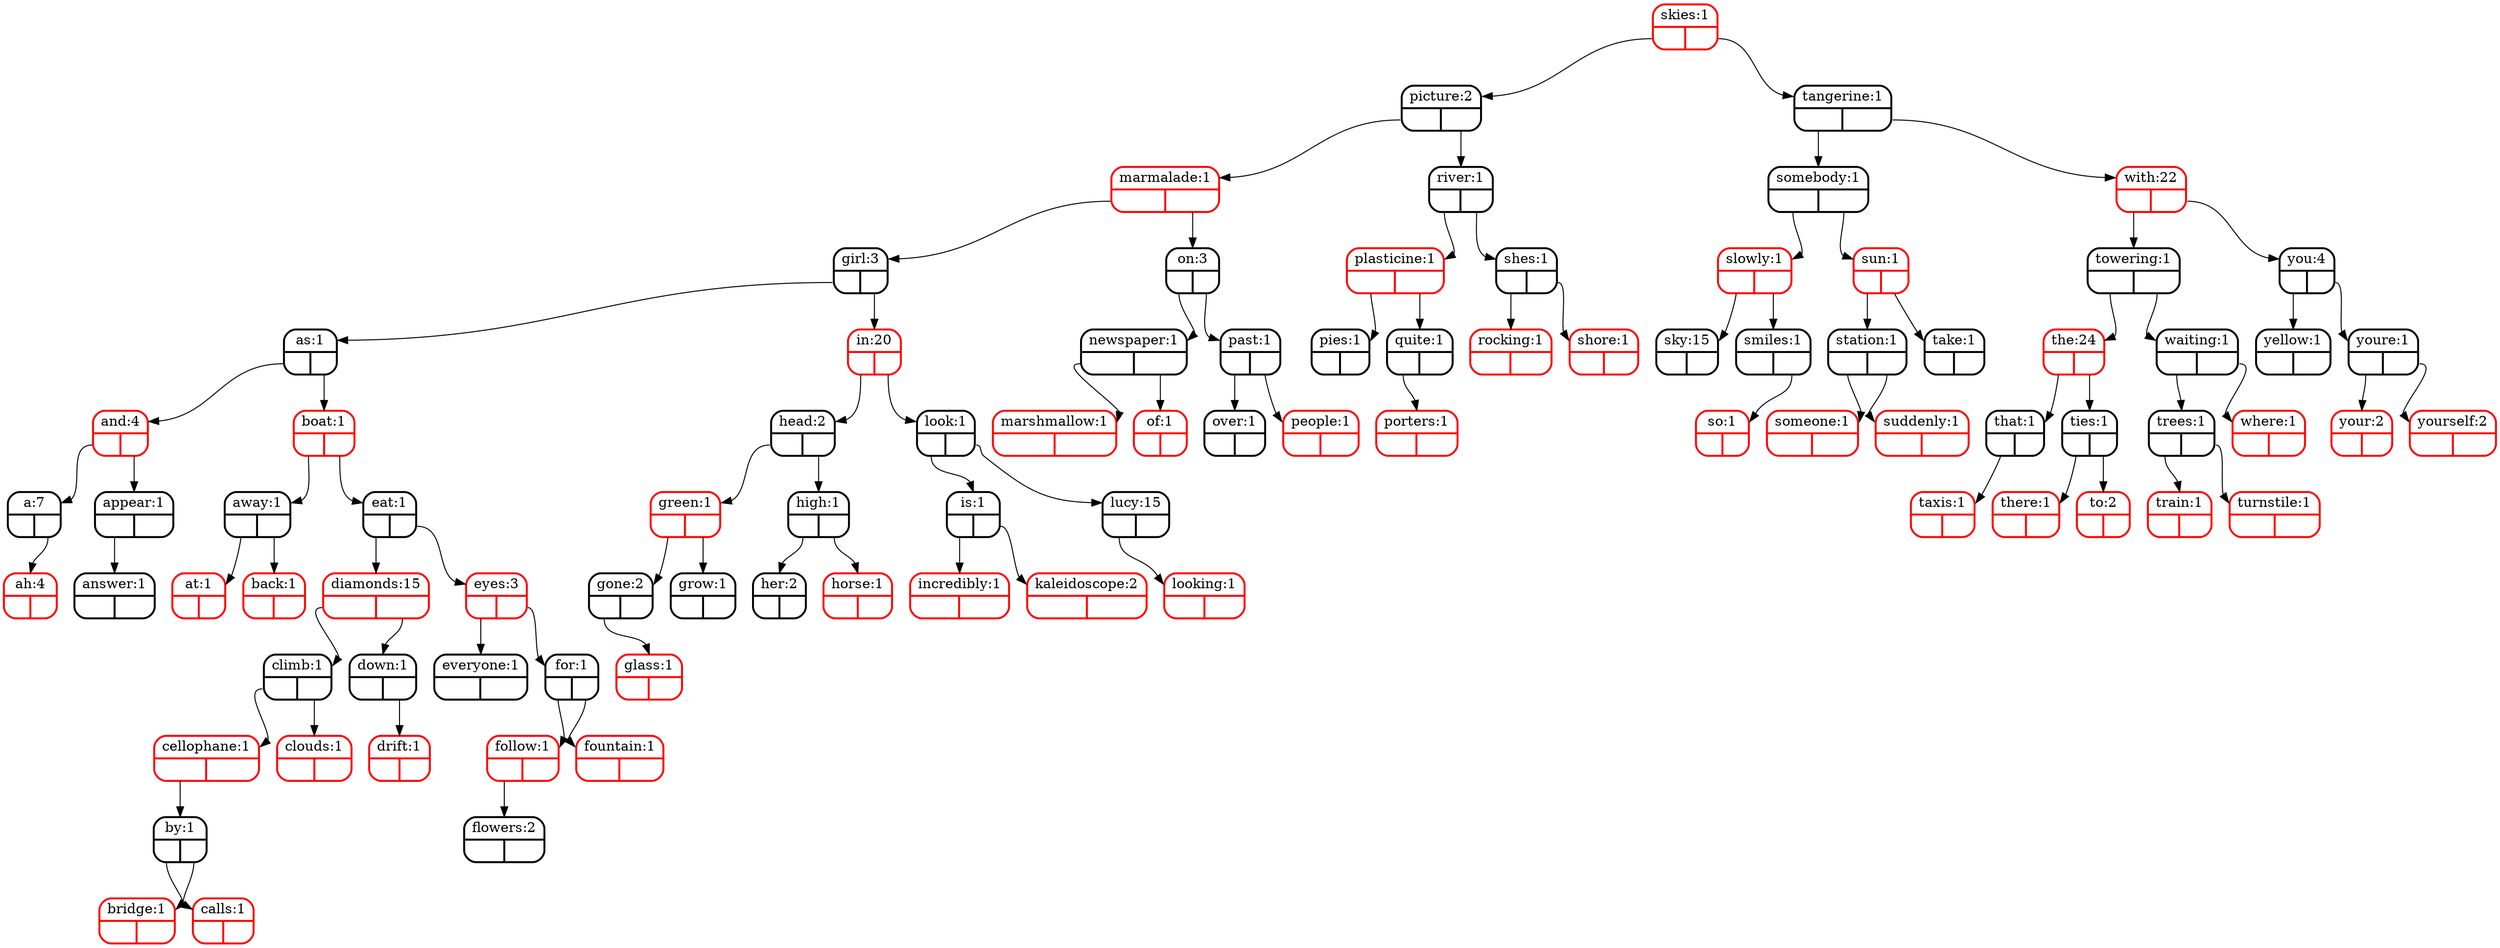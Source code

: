 digraph tree {
node [shape = Mrecord, penwidth = 2];
"skies"[label="{<f0>skies:1|{<f1>|<f2>}}"color=red];
"picture"[label="{<f0>picture:2|{<f1>|<f2>}}"color=black];
"marmalade"[label="{<f0>marmalade:1|{<f1>|<f2>}}"color=red];
"girl"[label="{<f0>girl:3|{<f1>|<f2>}}"color=black];
"as"[label="{<f0>as:1|{<f1>|<f2>}}"color=black];
"and"[label="{<f0>and:4|{<f1>|<f2>}}"color=red];
"a"[label="{<f0>a:7|{<f1>|<f2>}}"color=black];
"ah"[label="{<f0>ah:4|{<f1>|<f2>}}"color=red];
"a":f2 -> "ah":f0;
"and":f1 -> "a":f0;
"appear"[label="{<f0>appear:1|{<f1>|<f2>}}"color=black];
"answer"[label="{<f0>answer:1|{<f1>|<f2>}}"color=black];
"appear":f1 -> "answer":f0;
"and":f2 -> "appear":f0;
"as":f1 -> "and":f0;
"boat"[label="{<f0>boat:1|{<f1>|<f2>}}"color=red];
"away"[label="{<f0>away:1|{<f1>|<f2>}}"color=black];
"at"[label="{<f0>at:1|{<f1>|<f2>}}"color=red];
"away":f1 -> "at":f0;
"back"[label="{<f0>back:1|{<f1>|<f2>}}"color=red];
"away":f2 -> "back":f0;
"boat":f1 -> "away":f0;
"eat"[label="{<f0>eat:1|{<f1>|<f2>}}"color=black];
"diamonds"[label="{<f0>diamonds:15|{<f1>|<f2>}}"color=red];
"climb"[label="{<f0>climb:1|{<f1>|<f2>}}"color=black];
"cellophane"[label="{<f0>cellophane:1|{<f1>|<f2>}}"color=red];
"by"[label="{<f0>by:1|{<f1>|<f2>}}"color=black];
"bridge"[label="{<f0>bridge:1|{<f1>|<f2>}}"color=red];
"by":f1 -> "bridge":f0;
"calls"[label="{<f0>calls:1|{<f1>|<f2>}}"color=red];
"by":f2 -> "calls":f0;
"cellophane":f1 -> "by":f0;
"climb":f1 -> "cellophane":f0;
"clouds"[label="{<f0>clouds:1|{<f1>|<f2>}}"color=red];
"climb":f2 -> "clouds":f0;
"diamonds":f1 -> "climb":f0;
"down"[label="{<f0>down:1|{<f1>|<f2>}}"color=black];
"drift"[label="{<f0>drift:1|{<f1>|<f2>}}"color=red];
"down":f2 -> "drift":f0;
"diamonds":f2 -> "down":f0;
"eat":f1 -> "diamonds":f0;
"eyes"[label="{<f0>eyes:3|{<f1>|<f2>}}"color=red];
"everyone"[label="{<f0>everyone:1|{<f1>|<f2>}}"color=black];
"eyes":f1 -> "everyone":f0;
"for"[label="{<f0>for:1|{<f1>|<f2>}}"color=black];
"follow"[label="{<f0>follow:1|{<f1>|<f2>}}"color=red];
"flowers"[label="{<f0>flowers:2|{<f1>|<f2>}}"color=black];
"follow":f1 -> "flowers":f0;
"for":f1 -> "follow":f0;
"fountain"[label="{<f0>fountain:1|{<f1>|<f2>}}"color=red];
"for":f2 -> "fountain":f0;
"eyes":f2 -> "for":f0;
"eat":f2 -> "eyes":f0;
"boat":f2 -> "eat":f0;
"as":f2 -> "boat":f0;
"girl":f1 -> "as":f0;
"in"[label="{<f0>in:20|{<f1>|<f2>}}"color=red];
"head"[label="{<f0>head:2|{<f1>|<f2>}}"color=black];
"green"[label="{<f0>green:1|{<f1>|<f2>}}"color=red];
"gone"[label="{<f0>gone:2|{<f1>|<f2>}}"color=black];
"glass"[label="{<f0>glass:1|{<f1>|<f2>}}"color=red];
"gone":f1 -> "glass":f0;
"green":f1 -> "gone":f0;
"grow"[label="{<f0>grow:1|{<f1>|<f2>}}"color=black];
"green":f2 -> "grow":f0;
"head":f1 -> "green":f0;
"high"[label="{<f0>high:1|{<f1>|<f2>}}"color=black];
"her"[label="{<f0>her:2|{<f1>|<f2>}}"color=black];
"high":f1 -> "her":f0;
"horse"[label="{<f0>horse:1|{<f1>|<f2>}}"color=red];
"high":f2 -> "horse":f0;
"head":f2 -> "high":f0;
"in":f1 -> "head":f0;
"look"[label="{<f0>look:1|{<f1>|<f2>}}"color=black];
"is"[label="{<f0>is:1|{<f1>|<f2>}}"color=black];
"incredibly"[label="{<f0>incredibly:1|{<f1>|<f2>}}"color=red];
"is":f1 -> "incredibly":f0;
"kaleidoscope"[label="{<f0>kaleidoscope:2|{<f1>|<f2>}}"color=red];
"is":f2 -> "kaleidoscope":f0;
"look":f1 -> "is":f0;
"lucy"[label="{<f0>lucy:15|{<f1>|<f2>}}"color=black];
"looking"[label="{<f0>looking:1|{<f1>|<f2>}}"color=red];
"lucy":f1 -> "looking":f0;
"look":f2 -> "lucy":f0;
"in":f2 -> "look":f0;
"girl":f2 -> "in":f0;
"marmalade":f1 -> "girl":f0;
"on"[label="{<f0>on:3|{<f1>|<f2>}}"color=black];
"newspaper"[label="{<f0>newspaper:1|{<f1>|<f2>}}"color=black];
"marshmallow"[label="{<f0>marshmallow:1|{<f1>|<f2>}}"color=red];
"newspaper":f1 -> "marshmallow":f0;
"of"[label="{<f0>of:1|{<f1>|<f2>}}"color=red];
"newspaper":f2 -> "of":f0;
"on":f1 -> "newspaper":f0;
"past"[label="{<f0>past:1|{<f1>|<f2>}}"color=black];
"over"[label="{<f0>over:1|{<f1>|<f2>}}"color=black];
"past":f1 -> "over":f0;
"people"[label="{<f0>people:1|{<f1>|<f2>}}"color=red];
"past":f2 -> "people":f0;
"on":f2 -> "past":f0;
"marmalade":f2 -> "on":f0;
"picture":f1 -> "marmalade":f0;
"river"[label="{<f0>river:1|{<f1>|<f2>}}"color=black];
"plasticine"[label="{<f0>plasticine:1|{<f1>|<f2>}}"color=red];
"pies"[label="{<f0>pies:1|{<f1>|<f2>}}"color=black];
"plasticine":f1 -> "pies":f0;
"quite"[label="{<f0>quite:1|{<f1>|<f2>}}"color=black];
"porters"[label="{<f0>porters:1|{<f1>|<f2>}}"color=red];
"quite":f1 -> "porters":f0;
"plasticine":f2 -> "quite":f0;
"river":f1 -> "plasticine":f0;
"shes"[label="{<f0>shes:1|{<f1>|<f2>}}"color=black];
"rocking"[label="{<f0>rocking:1|{<f1>|<f2>}}"color=red];
"shes":f1 -> "rocking":f0;
"shore"[label="{<f0>shore:1|{<f1>|<f2>}}"color=red];
"shes":f2 -> "shore":f0;
"river":f2 -> "shes":f0;
"picture":f2 -> "river":f0;
"skies":f1 -> "picture":f0;
"tangerine"[label="{<f0>tangerine:1|{<f1>|<f2>}}"color=black];
"somebody"[label="{<f0>somebody:1|{<f1>|<f2>}}"color=black];
"slowly"[label="{<f0>slowly:1|{<f1>|<f2>}}"color=red];
"sky"[label="{<f0>sky:15|{<f1>|<f2>}}"color=black];
"slowly":f1 -> "sky":f0;
"smiles"[label="{<f0>smiles:1|{<f1>|<f2>}}"color=black];
"so"[label="{<f0>so:1|{<f1>|<f2>}}"color=red];
"smiles":f2 -> "so":f0;
"slowly":f2 -> "smiles":f0;
"somebody":f1 -> "slowly":f0;
"sun"[label="{<f0>sun:1|{<f1>|<f2>}}"color=red];
"station"[label="{<f0>station:1|{<f1>|<f2>}}"color=black];
"someone"[label="{<f0>someone:1|{<f1>|<f2>}}"color=red];
"station":f1 -> "someone":f0;
"suddenly"[label="{<f0>suddenly:1|{<f1>|<f2>}}"color=red];
"station":f2 -> "suddenly":f0;
"sun":f1 -> "station":f0;
"take"[label="{<f0>take:1|{<f1>|<f2>}}"color=black];
"sun":f2 -> "take":f0;
"somebody":f2 -> "sun":f0;
"tangerine":f1 -> "somebody":f0;
"with"[label="{<f0>with:22|{<f1>|<f2>}}"color=red];
"towering"[label="{<f0>towering:1|{<f1>|<f2>}}"color=black];
"the"[label="{<f0>the:24|{<f1>|<f2>}}"color=red];
"that"[label="{<f0>that:1|{<f1>|<f2>}}"color=black];
"taxis"[label="{<f0>taxis:1|{<f1>|<f2>}}"color=red];
"that":f1 -> "taxis":f0;
"the":f1 -> "that":f0;
"ties"[label="{<f0>ties:1|{<f1>|<f2>}}"color=black];
"there"[label="{<f0>there:1|{<f1>|<f2>}}"color=red];
"ties":f1 -> "there":f0;
"to"[label="{<f0>to:2|{<f1>|<f2>}}"color=red];
"ties":f2 -> "to":f0;
"the":f2 -> "ties":f0;
"towering":f1 -> "the":f0;
"waiting"[label="{<f0>waiting:1|{<f1>|<f2>}}"color=black];
"trees"[label="{<f0>trees:1|{<f1>|<f2>}}"color=black];
"train"[label="{<f0>train:1|{<f1>|<f2>}}"color=red];
"trees":f1 -> "train":f0;
"turnstile"[label="{<f0>turnstile:1|{<f1>|<f2>}}"color=red];
"trees":f2 -> "turnstile":f0;
"waiting":f1 -> "trees":f0;
"where"[label="{<f0>where:1|{<f1>|<f2>}}"color=red];
"waiting":f2 -> "where":f0;
"towering":f2 -> "waiting":f0;
"with":f1 -> "towering":f0;
"you"[label="{<f0>you:4|{<f1>|<f2>}}"color=black];
"yellow"[label="{<f0>yellow:1|{<f1>|<f2>}}"color=black];
"you":f1 -> "yellow":f0;
"youre"[label="{<f0>youre:1|{<f1>|<f2>}}"color=black];
"your"[label="{<f0>your:2|{<f1>|<f2>}}"color=red];
"youre":f1 -> "your":f0;
"yourself"[label="{<f0>yourself:2|{<f1>|<f2>}}"color=red];
"youre":f2 -> "yourself":f0;
"you":f2 -> "youre":f0;
"with":f2 -> "you":f0;
"tangerine":f2 -> "with":f0;
"skies":f2 -> "tangerine":f0;
}
